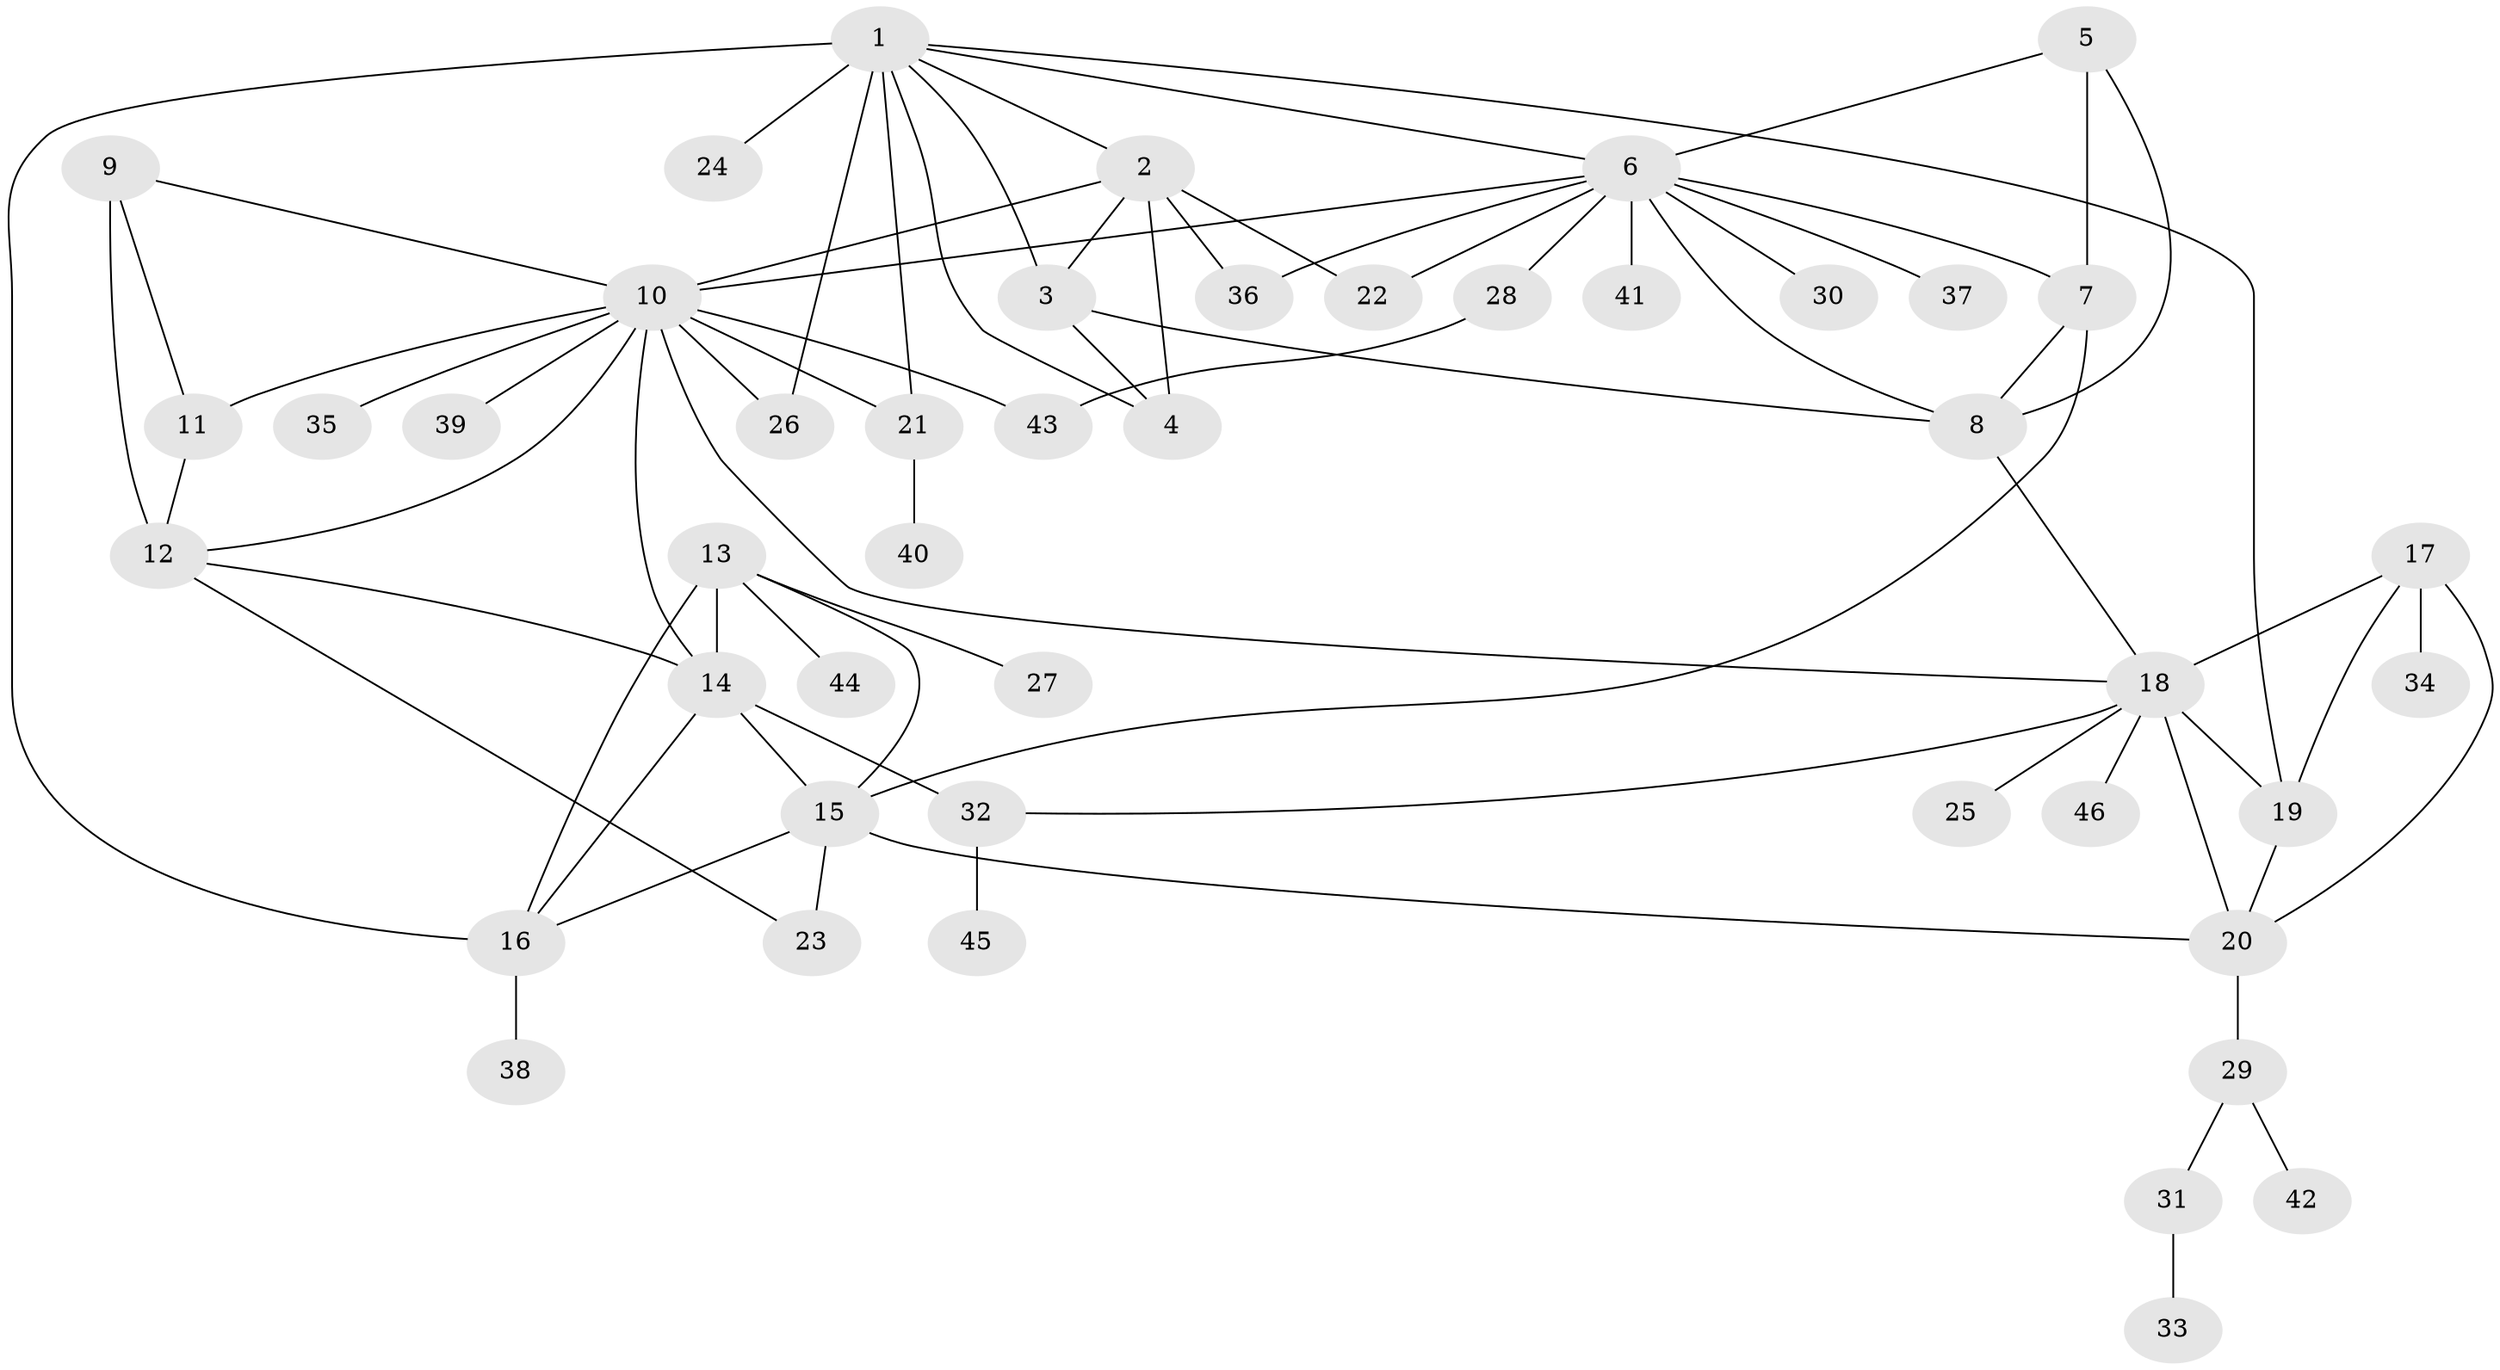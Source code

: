 // original degree distribution, {12: 0.02197802197802198, 7: 0.03296703296703297, 3: 0.07692307692307693, 4: 0.04395604395604396, 8: 0.01098901098901099, 13: 0.01098901098901099, 9: 0.02197802197802198, 10: 0.01098901098901099, 5: 0.02197802197802198, 6: 0.03296703296703297, 1: 0.5384615384615384, 2: 0.17582417582417584}
// Generated by graph-tools (version 1.1) at 2025/52/03/04/25 22:52:27]
// undirected, 46 vertices, 75 edges
graph export_dot {
  node [color=gray90,style=filled];
  1;
  2;
  3;
  4;
  5;
  6;
  7;
  8;
  9;
  10;
  11;
  12;
  13;
  14;
  15;
  16;
  17;
  18;
  19;
  20;
  21;
  22;
  23;
  24;
  25;
  26;
  27;
  28;
  29;
  30;
  31;
  32;
  33;
  34;
  35;
  36;
  37;
  38;
  39;
  40;
  41;
  42;
  43;
  44;
  45;
  46;
  1 -- 2 [weight=1.0];
  1 -- 3 [weight=1.0];
  1 -- 4 [weight=1.0];
  1 -- 6 [weight=1.0];
  1 -- 16 [weight=1.0];
  1 -- 19 [weight=1.0];
  1 -- 21 [weight=3.0];
  1 -- 24 [weight=1.0];
  1 -- 26 [weight=1.0];
  2 -- 3 [weight=1.0];
  2 -- 4 [weight=1.0];
  2 -- 10 [weight=1.0];
  2 -- 22 [weight=1.0];
  2 -- 36 [weight=1.0];
  3 -- 4 [weight=4.0];
  3 -- 8 [weight=1.0];
  5 -- 6 [weight=1.0];
  5 -- 7 [weight=1.0];
  5 -- 8 [weight=1.0];
  6 -- 7 [weight=1.0];
  6 -- 8 [weight=1.0];
  6 -- 10 [weight=1.0];
  6 -- 22 [weight=1.0];
  6 -- 28 [weight=1.0];
  6 -- 30 [weight=1.0];
  6 -- 36 [weight=1.0];
  6 -- 37 [weight=1.0];
  6 -- 41 [weight=1.0];
  7 -- 8 [weight=3.0];
  7 -- 15 [weight=1.0];
  8 -- 18 [weight=1.0];
  9 -- 10 [weight=1.0];
  9 -- 11 [weight=1.0];
  9 -- 12 [weight=4.0];
  10 -- 11 [weight=1.0];
  10 -- 12 [weight=1.0];
  10 -- 14 [weight=1.0];
  10 -- 18 [weight=1.0];
  10 -- 21 [weight=1.0];
  10 -- 26 [weight=1.0];
  10 -- 35 [weight=1.0];
  10 -- 39 [weight=1.0];
  10 -- 43 [weight=1.0];
  11 -- 12 [weight=1.0];
  12 -- 14 [weight=1.0];
  12 -- 23 [weight=1.0];
  13 -- 14 [weight=5.0];
  13 -- 15 [weight=1.0];
  13 -- 16 [weight=1.0];
  13 -- 27 [weight=1.0];
  13 -- 44 [weight=1.0];
  14 -- 15 [weight=1.0];
  14 -- 16 [weight=1.0];
  14 -- 32 [weight=1.0];
  15 -- 16 [weight=1.0];
  15 -- 20 [weight=1.0];
  15 -- 23 [weight=1.0];
  16 -- 38 [weight=1.0];
  17 -- 18 [weight=1.0];
  17 -- 19 [weight=1.0];
  17 -- 20 [weight=1.0];
  17 -- 34 [weight=2.0];
  18 -- 19 [weight=1.0];
  18 -- 20 [weight=1.0];
  18 -- 25 [weight=1.0];
  18 -- 32 [weight=1.0];
  18 -- 46 [weight=1.0];
  19 -- 20 [weight=1.0];
  20 -- 29 [weight=1.0];
  21 -- 40 [weight=1.0];
  28 -- 43 [weight=1.0];
  29 -- 31 [weight=1.0];
  29 -- 42 [weight=1.0];
  31 -- 33 [weight=1.0];
  32 -- 45 [weight=1.0];
}
